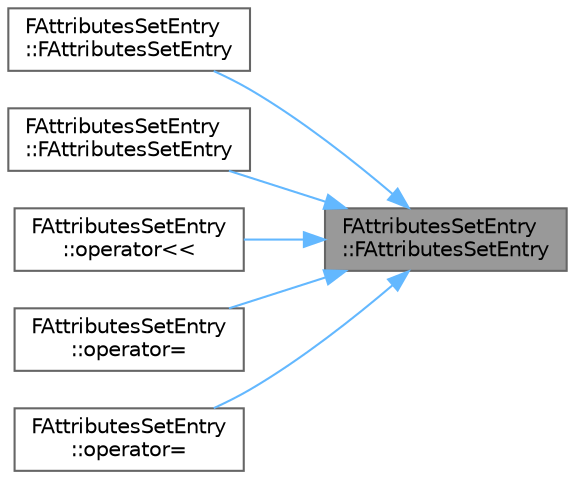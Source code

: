 digraph "FAttributesSetEntry::FAttributesSetEntry"
{
 // INTERACTIVE_SVG=YES
 // LATEX_PDF_SIZE
  bgcolor="transparent";
  edge [fontname=Helvetica,fontsize=10,labelfontname=Helvetica,labelfontsize=10];
  node [fontname=Helvetica,fontsize=10,shape=box,height=0.2,width=0.4];
  rankdir="RL";
  Node1 [id="Node000001",label="FAttributesSetEntry\l::FAttributesSetEntry",height=0.2,width=0.4,color="gray40", fillcolor="grey60", style="filled", fontcolor="black",tooltip="Default constructor."];
  Node1 -> Node2 [id="edge1_Node000001_Node000002",dir="back",color="steelblue1",style="solid",tooltip=" "];
  Node2 [id="Node000002",label="FAttributesSetEntry\l::FAttributesSetEntry",height=0.2,width=0.4,color="grey40", fillcolor="white", style="filled",URL="$db/dde/classFAttributesSetEntry.html#a7584008dd72699d4be7137af76a01f00",tooltip="Polymorphic copy: a new copy of Other is created."];
  Node1 -> Node3 [id="edge2_Node000001_Node000003",dir="back",color="steelblue1",style="solid",tooltip=" "];
  Node3 [id="Node000003",label="FAttributesSetEntry\l::FAttributesSetEntry",height=0.2,width=0.4,color="grey40", fillcolor="white", style="filled",URL="$db/dde/classFAttributesSetEntry.html#a184430deae71481adbb8877aaac46908",tooltip="Default move constructor."];
  Node1 -> Node4 [id="edge3_Node000001_Node000004",dir="back",color="steelblue1",style="solid",tooltip=" "];
  Node4 [id="Node000004",label="FAttributesSetEntry\l::operator\<\<",height=0.2,width=0.4,color="grey40", fillcolor="white", style="filled",URL="$db/dde/classFAttributesSetEntry.html#a22534fb6738f7350953d7fff6a38f93e",tooltip="Serialization."];
  Node1 -> Node5 [id="edge4_Node000001_Node000005",dir="back",color="steelblue1",style="solid",tooltip=" "];
  Node5 [id="Node000005",label="FAttributesSetEntry\l::operator=",height=0.2,width=0.4,color="grey40", fillcolor="white", style="filled",URL="$db/dde/classFAttributesSetEntry.html#a3b75e3e2e3c211af0f338f9d8ce211d2",tooltip="Polymorphic assignment."];
  Node1 -> Node6 [id="edge5_Node000001_Node000006",dir="back",color="steelblue1",style="solid",tooltip=" "];
  Node6 [id="Node000006",label="FAttributesSetEntry\l::operator=",height=0.2,width=0.4,color="grey40", fillcolor="white", style="filled",URL="$db/dde/classFAttributesSetEntry.html#a846f06f8d42d3551dc1ef44bf9b58fc0",tooltip="Default move assignment."];
}
